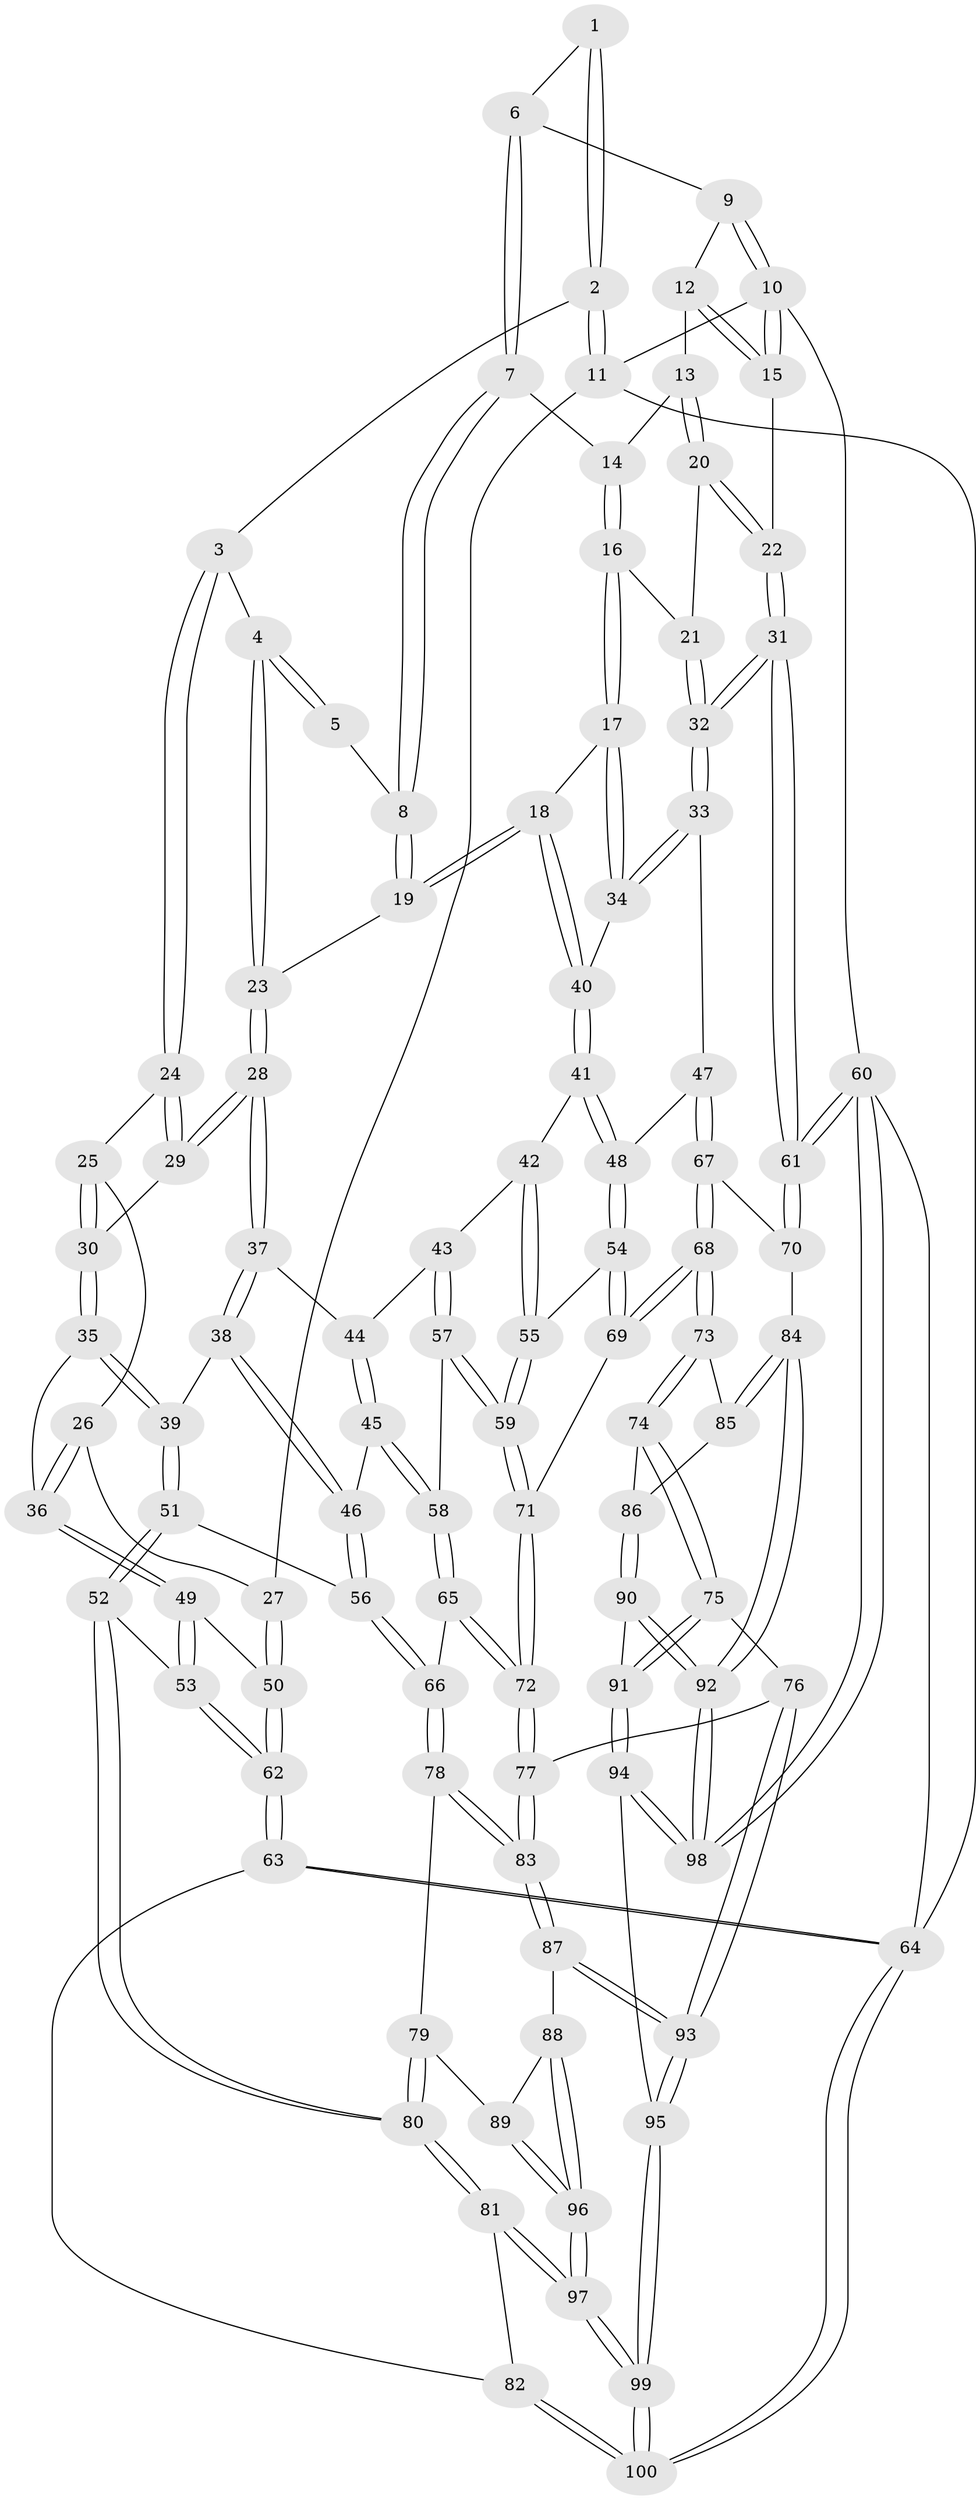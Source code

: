 // Generated by graph-tools (version 1.1) at 2025/51/03/09/25 03:51:05]
// undirected, 100 vertices, 247 edges
graph export_dot {
graph [start="1"]
  node [color=gray90,style=filled];
  1 [pos="+0.5240021179143292+0"];
  2 [pos="+0.09748808771720922+0"];
  3 [pos="+0.32613342199544637+0.11714776041793361"];
  4 [pos="+0.40494970772710803+0.1668801642589101"];
  5 [pos="+0.5115001483015903+0.062112129728366716"];
  6 [pos="+0.7344803717262282+0"];
  7 [pos="+0.7021584068247055+0.014220319131313077"];
  8 [pos="+0.6557039558167337+0.11144340505307168"];
  9 [pos="+0.7607990178418375+0"];
  10 [pos="+1+0"];
  11 [pos="+0+0"];
  12 [pos="+0.8901241261077768+0.10010390496827427"];
  13 [pos="+0.8704464333586419+0.13662482321918992"];
  14 [pos="+0.7922014853289432+0.11196247339464138"];
  15 [pos="+1+0.10806926327291462"];
  16 [pos="+0.8095762026705121+0.2632965705919361"];
  17 [pos="+0.7372501490299391+0.28614831588812983"];
  18 [pos="+0.6606396028254504+0.2939372093258957"];
  19 [pos="+0.6201788363011344+0.26280792101659284"];
  20 [pos="+0.8749480612113436+0.2290990648058462"];
  21 [pos="+0.8167013728197213+0.26254357854008953"];
  22 [pos="+1+0.24346597159926667"];
  23 [pos="+0.4997434481603972+0.27121245360718244"];
  24 [pos="+0.2533428154490868+0.27300816856804894"];
  25 [pos="+0.23493020831258601+0.2898601777936258"];
  26 [pos="+0.1016042391879424+0.27957177323147914"];
  27 [pos="+0+0.024219623237449486"];
  28 [pos="+0.43227454592237236+0.37253198575312124"];
  29 [pos="+0.37508674274968745+0.3506745752722991"];
  30 [pos="+0.24299238352137673+0.3465103926268847"];
  31 [pos="+1+0.481399126314924"];
  32 [pos="+0.9889782895585466+0.48869488401353295"];
  33 [pos="+0.9428500378647756+0.5024438358969253"];
  34 [pos="+0.8739788133065979+0.4555551765053636"];
  35 [pos="+0.22234208100611583+0.4611614112959677"];
  36 [pos="+0.19043767754187763+0.46627724540995896"];
  37 [pos="+0.42675136659697066+0.39192316195672744"];
  38 [pos="+0.3496937326281945+0.4609344902928062"];
  39 [pos="+0.2848305423388406+0.480243295377378"];
  40 [pos="+0.6740545075707237+0.3989147259642347"];
  41 [pos="+0.6707497722832614+0.4418913580229468"];
  42 [pos="+0.643254739248526+0.48939710868347186"];
  43 [pos="+0.5826621876086089+0.5172335878907593"];
  44 [pos="+0.4679381796199077+0.4458022690148596"];
  45 [pos="+0.4709335720234002+0.5853348741174739"];
  46 [pos="+0.403166584838784+0.561848244090616"];
  47 [pos="+0.9202418145857334+0.5181227719126696"];
  48 [pos="+0.8369441214486545+0.5506635627516853"];
  49 [pos="+0.15039680724134527+0.4934645791282271"];
  50 [pos="+0+0.5031121788865339"];
  51 [pos="+0.2983114016753746+0.6893161622641857"];
  52 [pos="+0.21179563906848767+0.7027671069983346"];
  53 [pos="+0.18124203493217914+0.684076694779916"];
  54 [pos="+0.7803903411082741+0.6169106444134151"];
  55 [pos="+0.6641713971174429+0.5362366390508531"];
  56 [pos="+0.3112085925159607+0.6941754194641264"];
  57 [pos="+0.5455811216346136+0.5898927420728648"];
  58 [pos="+0.49929841169643624+0.6156656938338101"];
  59 [pos="+0.6505312876050757+0.659037241242841"];
  60 [pos="+1+1"];
  61 [pos="+1+0.8047819112767028"];
  62 [pos="+0+0.6936889286082512"];
  63 [pos="+0+0.7438548843994272"];
  64 [pos="+0+1"];
  65 [pos="+0.47673112063459083+0.6890097744830631"];
  66 [pos="+0.3416246936520174+0.716061158911841"];
  67 [pos="+0.8810947870227277+0.7520056009257277"];
  68 [pos="+0.7735773052707695+0.7437951279158378"];
  69 [pos="+0.7530600172639321+0.698509216609371"];
  70 [pos="+0.8811602582709122+0.7520353451703237"];
  71 [pos="+0.6569517523042875+0.6705738122095168"];
  72 [pos="+0.5446916364267089+0.7597956372007386"];
  73 [pos="+0.7589090520316597+0.7750193693435162"];
  74 [pos="+0.6553382823761303+0.8410603741336117"];
  75 [pos="+0.6386712814294128+0.8500426101228918"];
  76 [pos="+0.6175665579934546+0.8499758562363893"];
  77 [pos="+0.5498821561507031+0.7896164361033852"];
  78 [pos="+0.3527433599639649+0.7890347351769498"];
  79 [pos="+0.26929477461968127+0.8758087225491982"];
  80 [pos="+0.16850403774895917+0.8596702395807708"];
  81 [pos="+0.1339175748921579+0.8887761880673148"];
  82 [pos="+0.11815692131284392+0.8960264553875154"];
  83 [pos="+0.4272294109729759+0.8815928277027426"];
  84 [pos="+0.8700741981436697+0.9323393233625005"];
  85 [pos="+0.7713544662275652+0.8108408529778182"];
  86 [pos="+0.7587889774636359+0.9117199277301391"];
  87 [pos="+0.42617475008096817+0.8991721277387803"];
  88 [pos="+0.387477676797449+0.9064921274206251"];
  89 [pos="+0.2908305551186162+0.9106661198932642"];
  90 [pos="+0.7601922394536519+0.9359809127581284"];
  91 [pos="+0.6794323111410445+0.9125251620563538"];
  92 [pos="+1+1"];
  93 [pos="+0.49782971971512274+1"];
  94 [pos="+0.669459402513764+1"];
  95 [pos="+0.49930260198652526+1"];
  96 [pos="+0.28514296084666885+0.989219582267462"];
  97 [pos="+0.2828937933424529+1"];
  98 [pos="+1+1"];
  99 [pos="+0.3408572620332943+1"];
  100 [pos="+0.048281559839277184+1"];
  1 -- 2;
  1 -- 2;
  1 -- 6;
  2 -- 3;
  2 -- 11;
  2 -- 11;
  3 -- 4;
  3 -- 24;
  3 -- 24;
  4 -- 5;
  4 -- 5;
  4 -- 23;
  4 -- 23;
  5 -- 8;
  6 -- 7;
  6 -- 7;
  6 -- 9;
  7 -- 8;
  7 -- 8;
  7 -- 14;
  8 -- 19;
  8 -- 19;
  9 -- 10;
  9 -- 10;
  9 -- 12;
  10 -- 11;
  10 -- 15;
  10 -- 15;
  10 -- 60;
  11 -- 27;
  11 -- 64;
  12 -- 13;
  12 -- 15;
  12 -- 15;
  13 -- 14;
  13 -- 20;
  13 -- 20;
  14 -- 16;
  14 -- 16;
  15 -- 22;
  16 -- 17;
  16 -- 17;
  16 -- 21;
  17 -- 18;
  17 -- 34;
  17 -- 34;
  18 -- 19;
  18 -- 19;
  18 -- 40;
  18 -- 40;
  19 -- 23;
  20 -- 21;
  20 -- 22;
  20 -- 22;
  21 -- 32;
  21 -- 32;
  22 -- 31;
  22 -- 31;
  23 -- 28;
  23 -- 28;
  24 -- 25;
  24 -- 29;
  24 -- 29;
  25 -- 26;
  25 -- 30;
  25 -- 30;
  26 -- 27;
  26 -- 36;
  26 -- 36;
  27 -- 50;
  27 -- 50;
  28 -- 29;
  28 -- 29;
  28 -- 37;
  28 -- 37;
  29 -- 30;
  30 -- 35;
  30 -- 35;
  31 -- 32;
  31 -- 32;
  31 -- 61;
  31 -- 61;
  32 -- 33;
  32 -- 33;
  33 -- 34;
  33 -- 34;
  33 -- 47;
  34 -- 40;
  35 -- 36;
  35 -- 39;
  35 -- 39;
  36 -- 49;
  36 -- 49;
  37 -- 38;
  37 -- 38;
  37 -- 44;
  38 -- 39;
  38 -- 46;
  38 -- 46;
  39 -- 51;
  39 -- 51;
  40 -- 41;
  40 -- 41;
  41 -- 42;
  41 -- 48;
  41 -- 48;
  42 -- 43;
  42 -- 55;
  42 -- 55;
  43 -- 44;
  43 -- 57;
  43 -- 57;
  44 -- 45;
  44 -- 45;
  45 -- 46;
  45 -- 58;
  45 -- 58;
  46 -- 56;
  46 -- 56;
  47 -- 48;
  47 -- 67;
  47 -- 67;
  48 -- 54;
  48 -- 54;
  49 -- 50;
  49 -- 53;
  49 -- 53;
  50 -- 62;
  50 -- 62;
  51 -- 52;
  51 -- 52;
  51 -- 56;
  52 -- 53;
  52 -- 80;
  52 -- 80;
  53 -- 62;
  53 -- 62;
  54 -- 55;
  54 -- 69;
  54 -- 69;
  55 -- 59;
  55 -- 59;
  56 -- 66;
  56 -- 66;
  57 -- 58;
  57 -- 59;
  57 -- 59;
  58 -- 65;
  58 -- 65;
  59 -- 71;
  59 -- 71;
  60 -- 61;
  60 -- 61;
  60 -- 98;
  60 -- 98;
  60 -- 64;
  61 -- 70;
  61 -- 70;
  62 -- 63;
  62 -- 63;
  63 -- 64;
  63 -- 64;
  63 -- 82;
  64 -- 100;
  64 -- 100;
  65 -- 66;
  65 -- 72;
  65 -- 72;
  66 -- 78;
  66 -- 78;
  67 -- 68;
  67 -- 68;
  67 -- 70;
  68 -- 69;
  68 -- 69;
  68 -- 73;
  68 -- 73;
  69 -- 71;
  70 -- 84;
  71 -- 72;
  71 -- 72;
  72 -- 77;
  72 -- 77;
  73 -- 74;
  73 -- 74;
  73 -- 85;
  74 -- 75;
  74 -- 75;
  74 -- 86;
  75 -- 76;
  75 -- 91;
  75 -- 91;
  76 -- 77;
  76 -- 93;
  76 -- 93;
  77 -- 83;
  77 -- 83;
  78 -- 79;
  78 -- 83;
  78 -- 83;
  79 -- 80;
  79 -- 80;
  79 -- 89;
  80 -- 81;
  80 -- 81;
  81 -- 82;
  81 -- 97;
  81 -- 97;
  82 -- 100;
  82 -- 100;
  83 -- 87;
  83 -- 87;
  84 -- 85;
  84 -- 85;
  84 -- 92;
  84 -- 92;
  85 -- 86;
  86 -- 90;
  86 -- 90;
  87 -- 88;
  87 -- 93;
  87 -- 93;
  88 -- 89;
  88 -- 96;
  88 -- 96;
  89 -- 96;
  89 -- 96;
  90 -- 91;
  90 -- 92;
  90 -- 92;
  91 -- 94;
  91 -- 94;
  92 -- 98;
  92 -- 98;
  93 -- 95;
  93 -- 95;
  94 -- 95;
  94 -- 98;
  94 -- 98;
  95 -- 99;
  95 -- 99;
  96 -- 97;
  96 -- 97;
  97 -- 99;
  97 -- 99;
  99 -- 100;
  99 -- 100;
}
